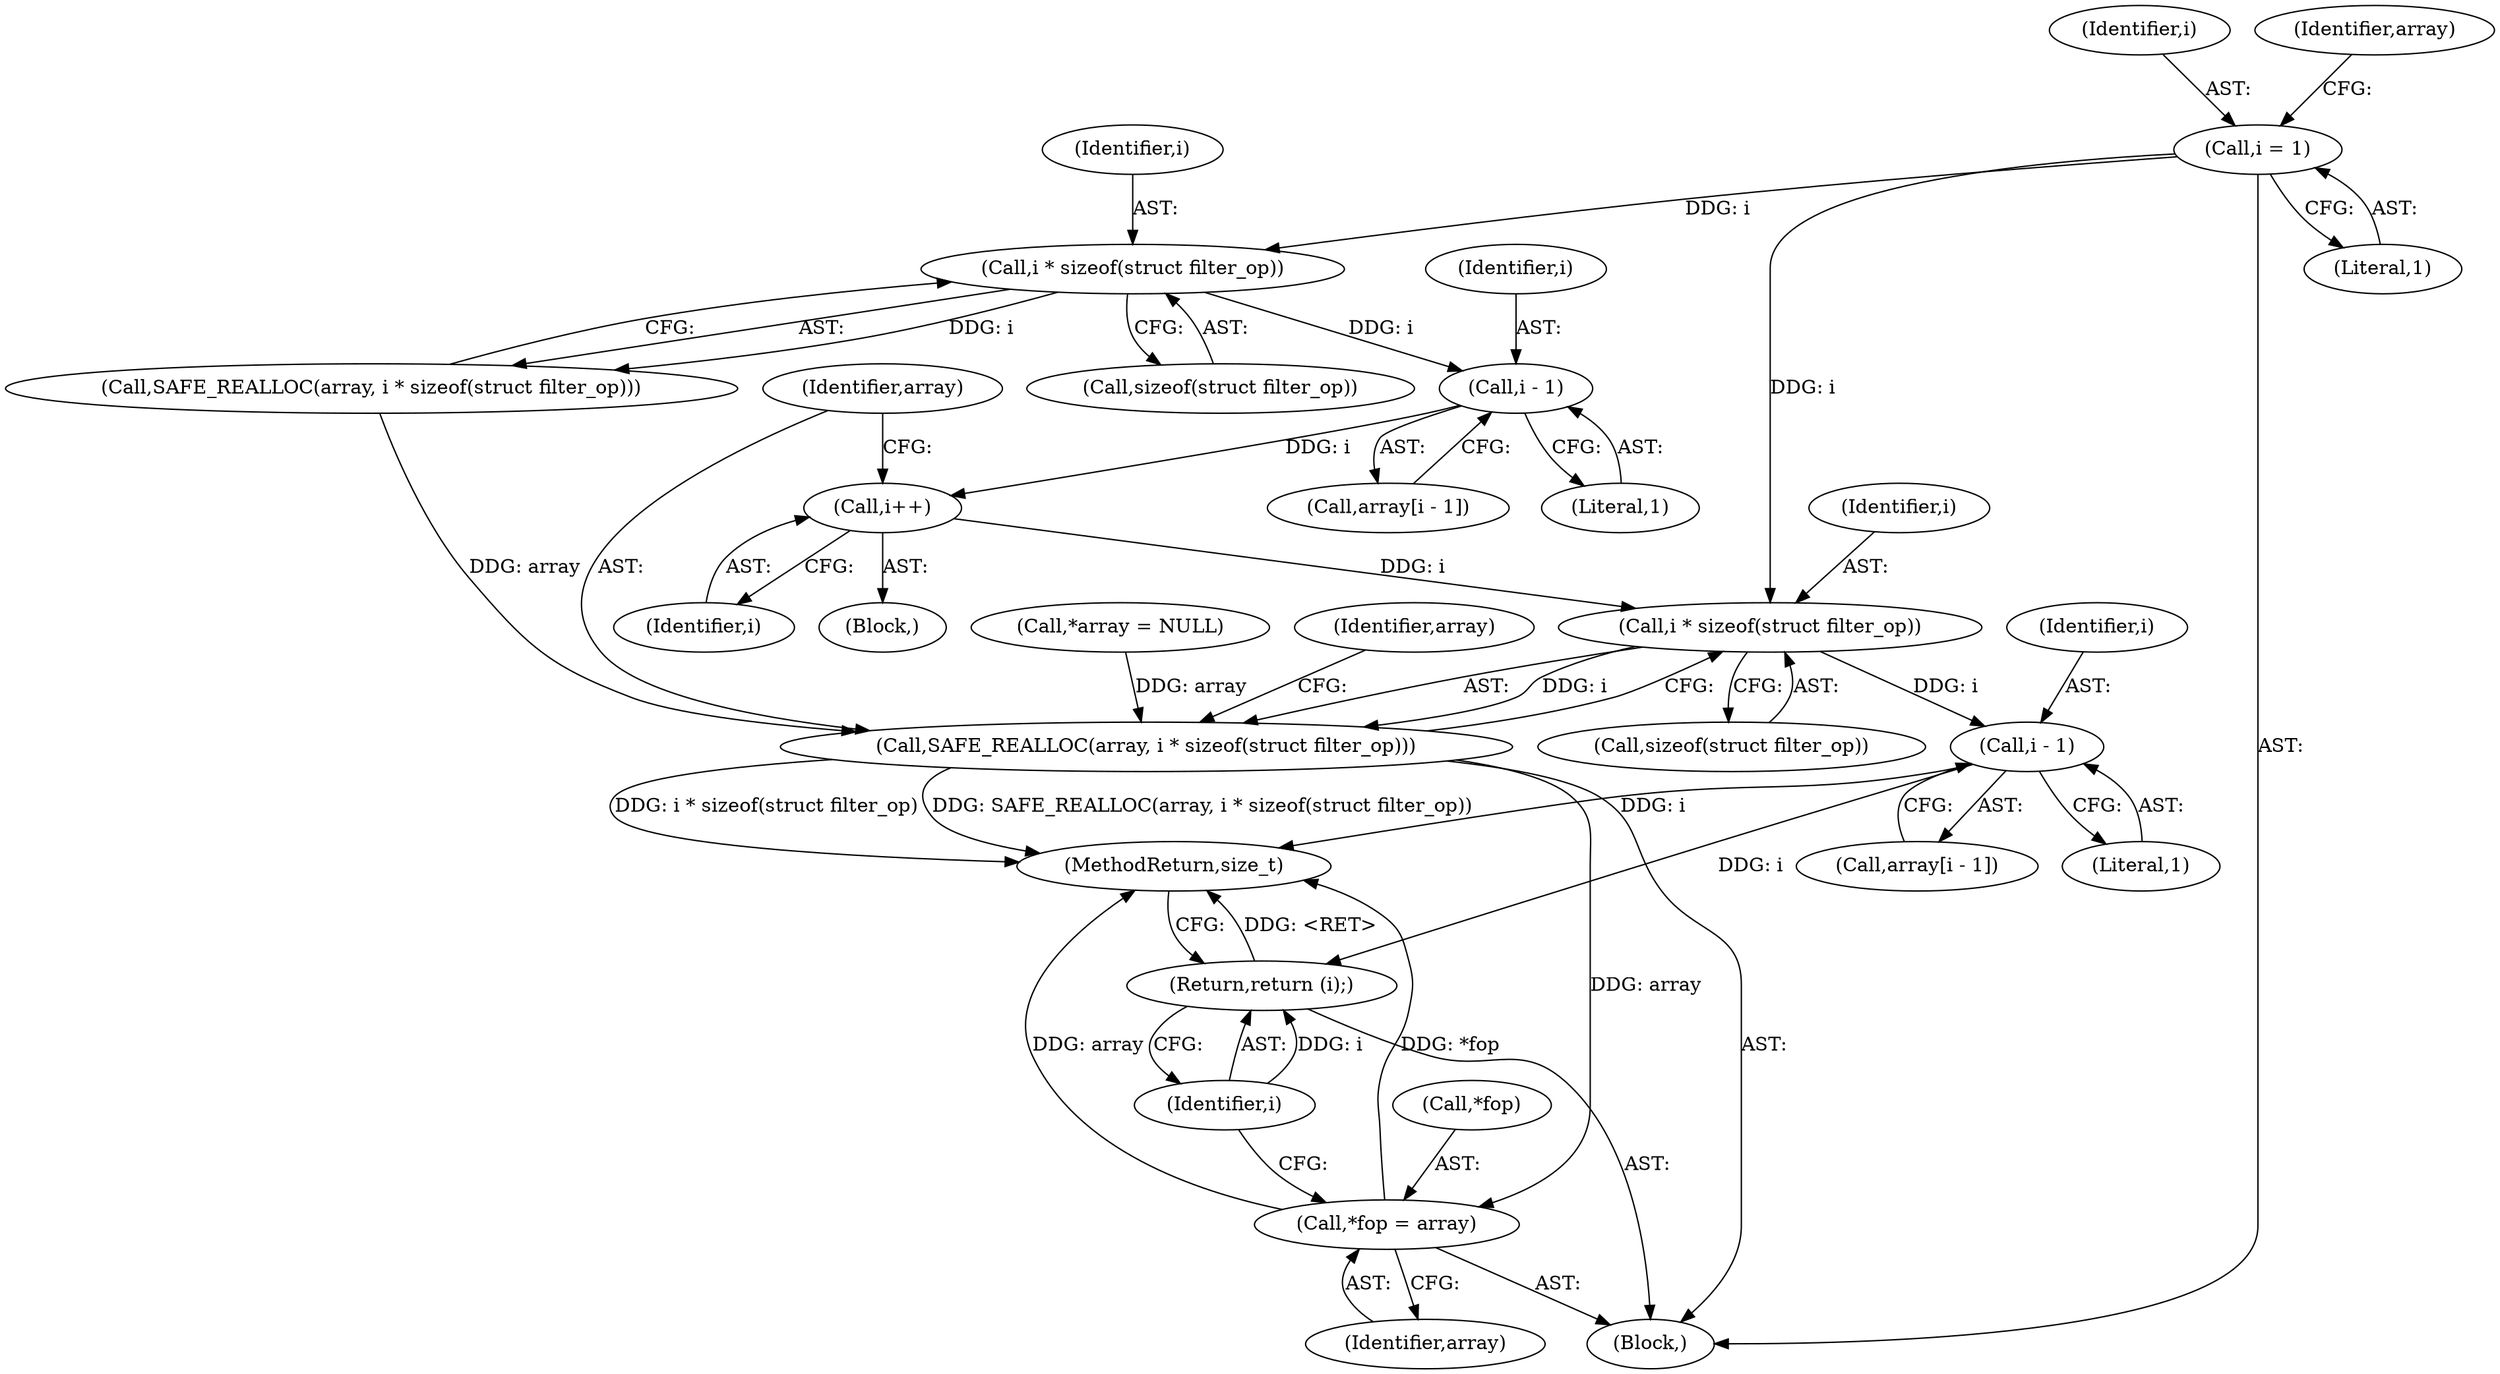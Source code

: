 digraph "0_ettercap_626dc56686f15f2dda13c48f78c2a666cb6d8506@API" {
"1000165" [label="(Call,i * sizeof(struct filter_op))"];
"1000161" [label="(Call,i++)"];
"1000152" [label="(Call,i - 1)"];
"1000144" [label="(Call,i * sizeof(struct filter_op))"];
"1000110" [label="(Call,i = 1)"];
"1000163" [label="(Call,SAFE_REALLOC(array, i * sizeof(struct filter_op)))"];
"1000178" [label="(Call,*fop = array)"];
"1000173" [label="(Call,i - 1)"];
"1000182" [label="(Return,return (i);)"];
"1000108" [label="(Block,)"];
"1000184" [label="(MethodReturn,size_t)"];
"1000142" [label="(Call,SAFE_REALLOC(array, i * sizeof(struct filter_op)))"];
"1000111" [label="(Identifier,i)"];
"1000145" [label="(Identifier,i)"];
"1000182" [label="(Return,return (i);)"];
"1000179" [label="(Call,*fop)"];
"1000163" [label="(Call,SAFE_REALLOC(array, i * sizeof(struct filter_op)))"];
"1000114" [label="(Call,*array = NULL)"];
"1000167" [label="(Call,sizeof(struct filter_op))"];
"1000110" [label="(Call,i = 1)"];
"1000144" [label="(Call,i * sizeof(struct filter_op))"];
"1000115" [label="(Identifier,array)"];
"1000166" [label="(Identifier,i)"];
"1000174" [label="(Identifier,i)"];
"1000178" [label="(Call,*fop = array)"];
"1000141" [label="(Block,)"];
"1000173" [label="(Call,i - 1)"];
"1000152" [label="(Call,i - 1)"];
"1000150" [label="(Call,array[i - 1])"];
"1000112" [label="(Literal,1)"];
"1000165" [label="(Call,i * sizeof(struct filter_op))"];
"1000175" [label="(Literal,1)"];
"1000172" [label="(Identifier,array)"];
"1000161" [label="(Call,i++)"];
"1000183" [label="(Identifier,i)"];
"1000181" [label="(Identifier,array)"];
"1000171" [label="(Call,array[i - 1])"];
"1000164" [label="(Identifier,array)"];
"1000162" [label="(Identifier,i)"];
"1000154" [label="(Literal,1)"];
"1000146" [label="(Call,sizeof(struct filter_op))"];
"1000153" [label="(Identifier,i)"];
"1000165" -> "1000163"  [label="AST: "];
"1000165" -> "1000167"  [label="CFG: "];
"1000166" -> "1000165"  [label="AST: "];
"1000167" -> "1000165"  [label="AST: "];
"1000163" -> "1000165"  [label="CFG: "];
"1000165" -> "1000163"  [label="DDG: i"];
"1000161" -> "1000165"  [label="DDG: i"];
"1000110" -> "1000165"  [label="DDG: i"];
"1000165" -> "1000173"  [label="DDG: i"];
"1000161" -> "1000141"  [label="AST: "];
"1000161" -> "1000162"  [label="CFG: "];
"1000162" -> "1000161"  [label="AST: "];
"1000164" -> "1000161"  [label="CFG: "];
"1000152" -> "1000161"  [label="DDG: i"];
"1000152" -> "1000150"  [label="AST: "];
"1000152" -> "1000154"  [label="CFG: "];
"1000153" -> "1000152"  [label="AST: "];
"1000154" -> "1000152"  [label="AST: "];
"1000150" -> "1000152"  [label="CFG: "];
"1000144" -> "1000152"  [label="DDG: i"];
"1000144" -> "1000142"  [label="AST: "];
"1000144" -> "1000146"  [label="CFG: "];
"1000145" -> "1000144"  [label="AST: "];
"1000146" -> "1000144"  [label="AST: "];
"1000142" -> "1000144"  [label="CFG: "];
"1000144" -> "1000142"  [label="DDG: i"];
"1000110" -> "1000144"  [label="DDG: i"];
"1000110" -> "1000108"  [label="AST: "];
"1000110" -> "1000112"  [label="CFG: "];
"1000111" -> "1000110"  [label="AST: "];
"1000112" -> "1000110"  [label="AST: "];
"1000115" -> "1000110"  [label="CFG: "];
"1000163" -> "1000108"  [label="AST: "];
"1000164" -> "1000163"  [label="AST: "];
"1000172" -> "1000163"  [label="CFG: "];
"1000163" -> "1000184"  [label="DDG: SAFE_REALLOC(array, i * sizeof(struct filter_op))"];
"1000163" -> "1000184"  [label="DDG: i * sizeof(struct filter_op)"];
"1000114" -> "1000163"  [label="DDG: array"];
"1000142" -> "1000163"  [label="DDG: array"];
"1000163" -> "1000178"  [label="DDG: array"];
"1000178" -> "1000108"  [label="AST: "];
"1000178" -> "1000181"  [label="CFG: "];
"1000179" -> "1000178"  [label="AST: "];
"1000181" -> "1000178"  [label="AST: "];
"1000183" -> "1000178"  [label="CFG: "];
"1000178" -> "1000184"  [label="DDG: *fop"];
"1000178" -> "1000184"  [label="DDG: array"];
"1000173" -> "1000171"  [label="AST: "];
"1000173" -> "1000175"  [label="CFG: "];
"1000174" -> "1000173"  [label="AST: "];
"1000175" -> "1000173"  [label="AST: "];
"1000171" -> "1000173"  [label="CFG: "];
"1000173" -> "1000184"  [label="DDG: i"];
"1000173" -> "1000182"  [label="DDG: i"];
"1000182" -> "1000108"  [label="AST: "];
"1000182" -> "1000183"  [label="CFG: "];
"1000183" -> "1000182"  [label="AST: "];
"1000184" -> "1000182"  [label="CFG: "];
"1000182" -> "1000184"  [label="DDG: <RET>"];
"1000183" -> "1000182"  [label="DDG: i"];
}
